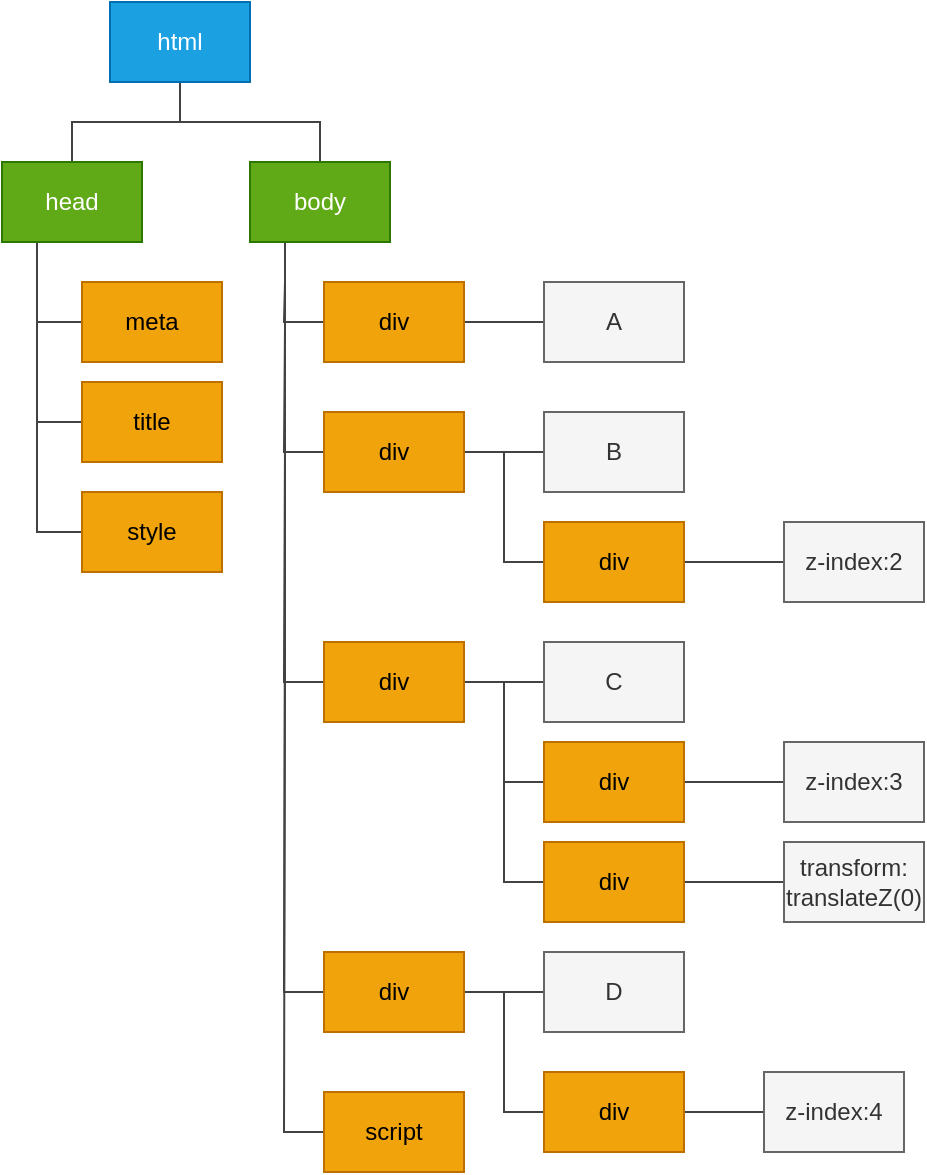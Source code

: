 <mxfile version="20.2.0" type="github" pages="5">
  <diagram id="cqBbQuSS3-Uf9aZOigUB" name="DOM树">
    <mxGraphModel dx="1833" dy="1032" grid="1" gridSize="10" guides="1" tooltips="1" connect="1" arrows="1" fold="1" page="1" pageScale="1" pageWidth="827" pageHeight="1169" math="0" shadow="0">
      <root>
        <mxCell id="0" />
        <mxCell id="1" parent="0" />
        <mxCell id="_slpMD2yPBIdlLu6vVVF-22" style="edgeStyle=orthogonalEdgeStyle;rounded=0;orthogonalLoop=1;jettySize=auto;html=1;exitX=0.5;exitY=1;exitDx=0;exitDy=0;endArrow=none;endFill=0;strokeColor=#424242;" parent="1" source="_slpMD2yPBIdlLu6vVVF-1" target="_slpMD2yPBIdlLu6vVVF-3" edge="1">
          <mxGeometry relative="1" as="geometry" />
        </mxCell>
        <mxCell id="_slpMD2yPBIdlLu6vVVF-23" style="edgeStyle=orthogonalEdgeStyle;rounded=0;orthogonalLoop=1;jettySize=auto;html=1;exitX=0.5;exitY=1;exitDx=0;exitDy=0;endArrow=none;endFill=0;strokeColor=#424242;" parent="1" source="_slpMD2yPBIdlLu6vVVF-1" target="_slpMD2yPBIdlLu6vVVF-2" edge="1">
          <mxGeometry relative="1" as="geometry" />
        </mxCell>
        <mxCell id="_slpMD2yPBIdlLu6vVVF-1" value="html" style="rounded=0;whiteSpace=wrap;html=1;fillColor=#1ba1e2;strokeColor=#006EAF;fontColor=#ffffff;" parent="1" vertex="1">
          <mxGeometry x="243" y="355" width="70" height="40" as="geometry" />
        </mxCell>
        <mxCell id="_slpMD2yPBIdlLu6vVVF-27" style="edgeStyle=orthogonalEdgeStyle;rounded=0;orthogonalLoop=1;jettySize=auto;html=1;exitX=0.25;exitY=1;exitDx=0;exitDy=0;entryX=0;entryY=0.5;entryDx=0;entryDy=0;endArrow=none;endFill=0;strokeColor=#424242;" parent="1" source="_slpMD2yPBIdlLu6vVVF-2" target="_slpMD2yPBIdlLu6vVVF-7" edge="1">
          <mxGeometry relative="1" as="geometry" />
        </mxCell>
        <mxCell id="_slpMD2yPBIdlLu6vVVF-28" style="edgeStyle=orthogonalEdgeStyle;rounded=0;orthogonalLoop=1;jettySize=auto;html=1;exitX=0.25;exitY=1;exitDx=0;exitDy=0;entryX=0;entryY=0.5;entryDx=0;entryDy=0;endArrow=none;endFill=0;strokeColor=#424242;" parent="1" source="_slpMD2yPBIdlLu6vVVF-2" target="_slpMD2yPBIdlLu6vVVF-8" edge="1">
          <mxGeometry relative="1" as="geometry" />
        </mxCell>
        <mxCell id="_slpMD2yPBIdlLu6vVVF-29" style="edgeStyle=orthogonalEdgeStyle;rounded=0;orthogonalLoop=1;jettySize=auto;html=1;exitX=0.25;exitY=1;exitDx=0;exitDy=0;entryX=0;entryY=0.5;entryDx=0;entryDy=0;endArrow=none;endFill=0;strokeColor=#424242;" parent="1" source="_slpMD2yPBIdlLu6vVVF-2" target="_slpMD2yPBIdlLu6vVVF-9" edge="1">
          <mxGeometry relative="1" as="geometry" />
        </mxCell>
        <mxCell id="_slpMD2yPBIdlLu6vVVF-30" style="edgeStyle=orthogonalEdgeStyle;rounded=0;orthogonalLoop=1;jettySize=auto;html=1;exitX=0.25;exitY=1;exitDx=0;exitDy=0;entryX=0;entryY=0.5;entryDx=0;entryDy=0;endArrow=none;endFill=0;strokeColor=#424242;" parent="1" source="_slpMD2yPBIdlLu6vVVF-2" target="_slpMD2yPBIdlLu6vVVF-11" edge="1">
          <mxGeometry relative="1" as="geometry" />
        </mxCell>
        <mxCell id="_slpMD2yPBIdlLu6vVVF-31" style="edgeStyle=orthogonalEdgeStyle;rounded=0;orthogonalLoop=1;jettySize=auto;html=1;exitX=0.25;exitY=1;exitDx=0;exitDy=0;entryX=0;entryY=0.5;entryDx=0;entryDy=0;endArrow=none;endFill=0;strokeColor=#424242;" parent="1" source="_slpMD2yPBIdlLu6vVVF-2" target="_slpMD2yPBIdlLu6vVVF-12" edge="1">
          <mxGeometry relative="1" as="geometry" />
        </mxCell>
        <mxCell id="_slpMD2yPBIdlLu6vVVF-2" value="body" style="rounded=0;whiteSpace=wrap;html=1;fillColor=#60a917;strokeColor=#2D7600;fontColor=#ffffff;" parent="1" vertex="1">
          <mxGeometry x="313" y="435" width="70" height="40" as="geometry" />
        </mxCell>
        <mxCell id="_slpMD2yPBIdlLu6vVVF-24" style="edgeStyle=orthogonalEdgeStyle;rounded=0;orthogonalLoop=1;jettySize=auto;html=1;exitX=0.25;exitY=1;exitDx=0;exitDy=0;entryX=0;entryY=0.5;entryDx=0;entryDy=0;endArrow=none;endFill=0;strokeColor=#424242;" parent="1" source="_slpMD2yPBIdlLu6vVVF-3" target="_slpMD2yPBIdlLu6vVVF-4" edge="1">
          <mxGeometry relative="1" as="geometry" />
        </mxCell>
        <mxCell id="_slpMD2yPBIdlLu6vVVF-25" style="edgeStyle=orthogonalEdgeStyle;rounded=0;orthogonalLoop=1;jettySize=auto;html=1;exitX=0.25;exitY=1;exitDx=0;exitDy=0;entryX=0;entryY=0.5;entryDx=0;entryDy=0;endArrow=none;endFill=0;strokeColor=#424242;" parent="1" source="_slpMD2yPBIdlLu6vVVF-3" target="_slpMD2yPBIdlLu6vVVF-5" edge="1">
          <mxGeometry relative="1" as="geometry" />
        </mxCell>
        <mxCell id="_slpMD2yPBIdlLu6vVVF-26" style="edgeStyle=orthogonalEdgeStyle;rounded=0;orthogonalLoop=1;jettySize=auto;html=1;exitX=0.25;exitY=1;exitDx=0;exitDy=0;entryX=0;entryY=0.5;entryDx=0;entryDy=0;endArrow=none;endFill=0;strokeColor=#424242;" parent="1" source="_slpMD2yPBIdlLu6vVVF-3" target="_slpMD2yPBIdlLu6vVVF-6" edge="1">
          <mxGeometry relative="1" as="geometry" />
        </mxCell>
        <mxCell id="_slpMD2yPBIdlLu6vVVF-3" value="head" style="rounded=0;whiteSpace=wrap;html=1;fillColor=#60a917;strokeColor=#2D7600;fontColor=#ffffff;" parent="1" vertex="1">
          <mxGeometry x="189" y="435" width="70" height="40" as="geometry" />
        </mxCell>
        <mxCell id="_slpMD2yPBIdlLu6vVVF-4" value="meta" style="rounded=0;whiteSpace=wrap;html=1;fillColor=#f0a30a;strokeColor=#BD7000;fontColor=#000000;" parent="1" vertex="1">
          <mxGeometry x="229" y="495" width="70" height="40" as="geometry" />
        </mxCell>
        <mxCell id="_slpMD2yPBIdlLu6vVVF-5" value="title" style="rounded=0;whiteSpace=wrap;html=1;fillColor=#f0a30a;strokeColor=#BD7000;fontColor=#000000;" parent="1" vertex="1">
          <mxGeometry x="229" y="545" width="70" height="40" as="geometry" />
        </mxCell>
        <mxCell id="_slpMD2yPBIdlLu6vVVF-6" value="style" style="rounded=0;whiteSpace=wrap;html=1;fillColor=#f0a30a;strokeColor=#BD7000;fontColor=#000000;" parent="1" vertex="1">
          <mxGeometry x="229" y="600" width="70" height="40" as="geometry" />
        </mxCell>
        <mxCell id="_slpMD2yPBIdlLu6vVVF-32" style="edgeStyle=orthogonalEdgeStyle;rounded=0;orthogonalLoop=1;jettySize=auto;html=1;exitX=1;exitY=0.5;exitDx=0;exitDy=0;entryX=0;entryY=0.5;entryDx=0;entryDy=0;endArrow=none;endFill=0;strokeColor=#424242;" parent="1" source="_slpMD2yPBIdlLu6vVVF-7" target="_slpMD2yPBIdlLu6vVVF-13" edge="1">
          <mxGeometry relative="1" as="geometry" />
        </mxCell>
        <mxCell id="_slpMD2yPBIdlLu6vVVF-7" value="div" style="rounded=0;whiteSpace=wrap;html=1;fillColor=#f0a30a;strokeColor=#BD7000;fontColor=#000000;" parent="1" vertex="1">
          <mxGeometry x="350" y="495" width="70" height="40" as="geometry" />
        </mxCell>
        <mxCell id="_slpMD2yPBIdlLu6vVVF-33" style="edgeStyle=orthogonalEdgeStyle;rounded=0;orthogonalLoop=1;jettySize=auto;html=1;exitX=1;exitY=0.5;exitDx=0;exitDy=0;endArrow=none;endFill=0;strokeColor=#424242;" parent="1" source="_slpMD2yPBIdlLu6vVVF-8" target="_slpMD2yPBIdlLu6vVVF-14" edge="1">
          <mxGeometry relative="1" as="geometry" />
        </mxCell>
        <mxCell id="_slpMD2yPBIdlLu6vVVF-36" style="edgeStyle=orthogonalEdgeStyle;rounded=0;orthogonalLoop=1;jettySize=auto;html=1;exitX=1;exitY=0.5;exitDx=0;exitDy=0;entryX=0;entryY=0.5;entryDx=0;entryDy=0;endArrow=none;endFill=0;strokeColor=#424242;" parent="1" source="_slpMD2yPBIdlLu6vVVF-8" target="_slpMD2yPBIdlLu6vVVF-15" edge="1">
          <mxGeometry relative="1" as="geometry" />
        </mxCell>
        <mxCell id="_slpMD2yPBIdlLu6vVVF-8" value="div" style="rounded=0;whiteSpace=wrap;html=1;fillColor=#f0a30a;strokeColor=#BD7000;fontColor=#000000;" parent="1" vertex="1">
          <mxGeometry x="350" y="560" width="70" height="40" as="geometry" />
        </mxCell>
        <mxCell id="_slpMD2yPBIdlLu6vVVF-38" style="edgeStyle=orthogonalEdgeStyle;rounded=0;orthogonalLoop=1;jettySize=auto;html=1;exitX=1;exitY=0.5;exitDx=0;exitDy=0;entryX=0;entryY=0.5;entryDx=0;entryDy=0;endArrow=none;endFill=0;strokeColor=#424242;" parent="1" source="_slpMD2yPBIdlLu6vVVF-9" target="_slpMD2yPBIdlLu6vVVF-17" edge="1">
          <mxGeometry relative="1" as="geometry" />
        </mxCell>
        <mxCell id="_slpMD2yPBIdlLu6vVVF-39" style="edgeStyle=orthogonalEdgeStyle;rounded=0;orthogonalLoop=1;jettySize=auto;html=1;exitX=1;exitY=0.5;exitDx=0;exitDy=0;entryX=0;entryY=0.5;entryDx=0;entryDy=0;endArrow=none;endFill=0;strokeColor=#424242;" parent="1" source="_slpMD2yPBIdlLu6vVVF-9" target="_slpMD2yPBIdlLu6vVVF-18" edge="1">
          <mxGeometry relative="1" as="geometry" />
        </mxCell>
        <mxCell id="_slpMD2yPBIdlLu6vVVF-40" style="edgeStyle=orthogonalEdgeStyle;rounded=0;orthogonalLoop=1;jettySize=auto;html=1;exitX=1;exitY=0.5;exitDx=0;exitDy=0;entryX=0;entryY=0.5;entryDx=0;entryDy=0;endArrow=none;endFill=0;strokeColor=#424242;" parent="1" source="_slpMD2yPBIdlLu6vVVF-9" target="_slpMD2yPBIdlLu6vVVF-19" edge="1">
          <mxGeometry relative="1" as="geometry" />
        </mxCell>
        <mxCell id="_slpMD2yPBIdlLu6vVVF-9" value="div" style="rounded=0;whiteSpace=wrap;html=1;fillColor=#f0a30a;strokeColor=#BD7000;fontColor=#000000;" parent="1" vertex="1">
          <mxGeometry x="350" y="675" width="70" height="40" as="geometry" />
        </mxCell>
        <mxCell id="_slpMD2yPBIdlLu6vVVF-46" style="edgeStyle=orthogonalEdgeStyle;rounded=0;orthogonalLoop=1;jettySize=auto;html=1;exitX=1;exitY=0.5;exitDx=0;exitDy=0;entryX=0;entryY=0.5;entryDx=0;entryDy=0;endArrow=none;endFill=0;strokeColor=#424242;" parent="1" source="_slpMD2yPBIdlLu6vVVF-11" target="_slpMD2yPBIdlLu6vVVF-43" edge="1">
          <mxGeometry relative="1" as="geometry" />
        </mxCell>
        <mxCell id="_slpMD2yPBIdlLu6vVVF-47" style="edgeStyle=orthogonalEdgeStyle;rounded=0;orthogonalLoop=1;jettySize=auto;html=1;exitX=1;exitY=0.5;exitDx=0;exitDy=0;entryX=0;entryY=0.5;entryDx=0;entryDy=0;endArrow=none;endFill=0;strokeColor=#424242;" parent="1" source="_slpMD2yPBIdlLu6vVVF-11" target="_slpMD2yPBIdlLu6vVVF-44" edge="1">
          <mxGeometry relative="1" as="geometry" />
        </mxCell>
        <mxCell id="_slpMD2yPBIdlLu6vVVF-11" value="div" style="rounded=0;whiteSpace=wrap;html=1;fillColor=#f0a30a;strokeColor=#BD7000;fontColor=#000000;" parent="1" vertex="1">
          <mxGeometry x="350" y="830" width="70" height="40" as="geometry" />
        </mxCell>
        <mxCell id="_slpMD2yPBIdlLu6vVVF-12" value="script" style="rounded=0;whiteSpace=wrap;html=1;fillColor=#f0a30a;strokeColor=#BD7000;fontColor=#000000;" parent="1" vertex="1">
          <mxGeometry x="350" y="900" width="70" height="40" as="geometry" />
        </mxCell>
        <mxCell id="_slpMD2yPBIdlLu6vVVF-13" value="A" style="rounded=0;whiteSpace=wrap;html=1;fillColor=#f5f5f5;strokeColor=#666666;fontColor=#333333;" parent="1" vertex="1">
          <mxGeometry x="460" y="495" width="70" height="40" as="geometry" />
        </mxCell>
        <mxCell id="_slpMD2yPBIdlLu6vVVF-14" value="B" style="rounded=0;whiteSpace=wrap;html=1;fillColor=#f5f5f5;strokeColor=#666666;fontColor=#333333;" parent="1" vertex="1">
          <mxGeometry x="460" y="560" width="70" height="40" as="geometry" />
        </mxCell>
        <mxCell id="_slpMD2yPBIdlLu6vVVF-37" style="edgeStyle=orthogonalEdgeStyle;rounded=0;orthogonalLoop=1;jettySize=auto;html=1;exitX=1;exitY=0.5;exitDx=0;exitDy=0;endArrow=none;endFill=0;strokeColor=#424242;" parent="1" source="_slpMD2yPBIdlLu6vVVF-15" target="_slpMD2yPBIdlLu6vVVF-16" edge="1">
          <mxGeometry relative="1" as="geometry" />
        </mxCell>
        <mxCell id="_slpMD2yPBIdlLu6vVVF-15" value="div" style="rounded=0;whiteSpace=wrap;html=1;fillColor=#f0a30a;strokeColor=#BD7000;fontColor=#000000;" parent="1" vertex="1">
          <mxGeometry x="460" y="615" width="70" height="40" as="geometry" />
        </mxCell>
        <mxCell id="_slpMD2yPBIdlLu6vVVF-16" value="z-index:2" style="rounded=0;whiteSpace=wrap;html=1;fillColor=#f5f5f5;strokeColor=#666666;fontColor=#333333;" parent="1" vertex="1">
          <mxGeometry x="580" y="615" width="70" height="40" as="geometry" />
        </mxCell>
        <mxCell id="_slpMD2yPBIdlLu6vVVF-17" value="C" style="rounded=0;whiteSpace=wrap;html=1;fillColor=#f5f5f5;strokeColor=#666666;fontColor=#333333;" parent="1" vertex="1">
          <mxGeometry x="460" y="675" width="70" height="40" as="geometry" />
        </mxCell>
        <mxCell id="_slpMD2yPBIdlLu6vVVF-41" style="edgeStyle=orthogonalEdgeStyle;rounded=0;orthogonalLoop=1;jettySize=auto;html=1;exitX=1;exitY=0.5;exitDx=0;exitDy=0;entryX=0;entryY=0.5;entryDx=0;entryDy=0;endArrow=none;endFill=0;strokeColor=#424242;" parent="1" source="_slpMD2yPBIdlLu6vVVF-18" target="_slpMD2yPBIdlLu6vVVF-20" edge="1">
          <mxGeometry relative="1" as="geometry" />
        </mxCell>
        <mxCell id="_slpMD2yPBIdlLu6vVVF-18" value="div" style="rounded=0;whiteSpace=wrap;html=1;fillColor=#f0a30a;strokeColor=#BD7000;fontColor=#000000;" parent="1" vertex="1">
          <mxGeometry x="460" y="725" width="70" height="40" as="geometry" />
        </mxCell>
        <mxCell id="_slpMD2yPBIdlLu6vVVF-42" style="edgeStyle=orthogonalEdgeStyle;rounded=0;orthogonalLoop=1;jettySize=auto;html=1;exitX=1;exitY=0.5;exitDx=0;exitDy=0;entryX=0;entryY=0.5;entryDx=0;entryDy=0;endArrow=none;endFill=0;strokeColor=#424242;" parent="1" source="_slpMD2yPBIdlLu6vVVF-19" target="_slpMD2yPBIdlLu6vVVF-21" edge="1">
          <mxGeometry relative="1" as="geometry" />
        </mxCell>
        <mxCell id="_slpMD2yPBIdlLu6vVVF-19" value="div" style="rounded=0;whiteSpace=wrap;html=1;fillColor=#f0a30a;strokeColor=#BD7000;fontColor=#000000;" parent="1" vertex="1">
          <mxGeometry x="460" y="775" width="70" height="40" as="geometry" />
        </mxCell>
        <mxCell id="_slpMD2yPBIdlLu6vVVF-20" value="z-index:3" style="rounded=0;whiteSpace=wrap;html=1;fillColor=#f5f5f5;strokeColor=#666666;fontColor=#333333;" parent="1" vertex="1">
          <mxGeometry x="580" y="725" width="70" height="40" as="geometry" />
        </mxCell>
        <mxCell id="_slpMD2yPBIdlLu6vVVF-21" value="transform: translateZ(0)" style="rounded=0;whiteSpace=wrap;html=1;fillColor=#f5f5f5;strokeColor=#666666;fontColor=#333333;" parent="1" vertex="1">
          <mxGeometry x="580" y="775" width="70" height="40" as="geometry" />
        </mxCell>
        <mxCell id="_slpMD2yPBIdlLu6vVVF-43" value="D" style="rounded=0;whiteSpace=wrap;html=1;fillColor=#f5f5f5;strokeColor=#666666;fontColor=#333333;" parent="1" vertex="1">
          <mxGeometry x="460" y="830" width="70" height="40" as="geometry" />
        </mxCell>
        <mxCell id="_slpMD2yPBIdlLu6vVVF-48" style="edgeStyle=orthogonalEdgeStyle;rounded=0;orthogonalLoop=1;jettySize=auto;html=1;exitX=1;exitY=0.5;exitDx=0;exitDy=0;endArrow=none;endFill=0;strokeColor=#424242;" parent="1" source="_slpMD2yPBIdlLu6vVVF-44" target="_slpMD2yPBIdlLu6vVVF-45" edge="1">
          <mxGeometry relative="1" as="geometry" />
        </mxCell>
        <mxCell id="_slpMD2yPBIdlLu6vVVF-44" value="div" style="rounded=0;whiteSpace=wrap;html=1;fillColor=#f0a30a;strokeColor=#BD7000;fontColor=#000000;" parent="1" vertex="1">
          <mxGeometry x="460" y="890" width="70" height="40" as="geometry" />
        </mxCell>
        <mxCell id="_slpMD2yPBIdlLu6vVVF-45" value="z-index:4" style="rounded=0;whiteSpace=wrap;html=1;fillColor=#f5f5f5;strokeColor=#666666;fontColor=#333333;" parent="1" vertex="1">
          <mxGeometry x="570" y="890" width="70" height="40" as="geometry" />
        </mxCell>
      </root>
    </mxGraphModel>
  </diagram>
  <diagram id="itgHeRvfwTnz0lx7kyFg" name="CSSOM">
    <mxGraphModel dx="881" dy="582" grid="1" gridSize="10" guides="1" tooltips="1" connect="1" arrows="1" fold="1" page="1" pageScale="1" pageWidth="827" pageHeight="1169" math="0" shadow="0">
      <root>
        <mxCell id="0" />
        <mxCell id="1" parent="0" />
      </root>
    </mxGraphModel>
  </diagram>
  <diagram id="9dJqtUXH3qg3rvyK4yhT" name="Layout">
    <mxGraphModel dx="1833" dy="1032" grid="1" gridSize="10" guides="1" tooltips="1" connect="1" arrows="1" fold="1" page="1" pageScale="1" pageWidth="827" pageHeight="1169" math="0" shadow="0">
      <root>
        <mxCell id="0" />
        <mxCell id="1" parent="0" />
      </root>
    </mxGraphModel>
  </diagram>
  <diagram id="qGRqYbZmy4ZBFnJhVVfw" name="Layer">
    <mxGraphModel dx="1833" dy="1032" grid="1" gridSize="10" guides="1" tooltips="1" connect="1" arrows="1" fold="1" page="1" pageScale="1" pageWidth="827" pageHeight="1169" math="0" shadow="0">
      <root>
        <mxCell id="0" />
        <mxCell id="1" parent="0" />
        <mxCell id="UjwPn27SOlKaVNEP6Z4F-4" style="edgeStyle=orthogonalEdgeStyle;rounded=0;orthogonalLoop=1;jettySize=auto;html=1;exitX=0.25;exitY=1;exitDx=0;exitDy=0;entryX=0;entryY=0.5;entryDx=0;entryDy=0;endArrow=none;endFill=0;strokeColor=#424242;" parent="1" source="UjwPn27SOlKaVNEP6Z4F-1" target="UjwPn27SOlKaVNEP6Z4F-2" edge="1">
          <mxGeometry relative="1" as="geometry" />
        </mxCell>
        <mxCell id="UjwPn27SOlKaVNEP6Z4F-5" style="edgeStyle=orthogonalEdgeStyle;rounded=0;orthogonalLoop=1;jettySize=auto;html=1;exitX=0.25;exitY=1;exitDx=0;exitDy=0;entryX=0;entryY=0.5;entryDx=0;entryDy=0;endArrow=none;endFill=0;strokeColor=#424242;" parent="1" source="UjwPn27SOlKaVNEP6Z4F-1" target="UjwPn27SOlKaVNEP6Z4F-3" edge="1">
          <mxGeometry relative="1" as="geometry" />
        </mxCell>
        <mxCell id="UjwPn27SOlKaVNEP6Z4F-1" value="Layer(document)" style="rounded=0;whiteSpace=wrap;html=1;fillColor=#dae8fc;strokeColor=#6c8ebf;" parent="1" vertex="1">
          <mxGeometry x="100" y="140" width="120" height="60" as="geometry" />
        </mxCell>
        <mxCell id="UjwPn27SOlKaVNEP6Z4F-2" value="Layer(div#c)" style="rounded=0;whiteSpace=wrap;html=1;fillColor=#dae8fc;strokeColor=#6c8ebf;" parent="1" vertex="1">
          <mxGeometry x="156" y="220" width="120" height="60" as="geometry" />
        </mxCell>
        <mxCell id="UjwPn27SOlKaVNEP6Z4F-3" value="Layer(div#d)" style="rounded=0;whiteSpace=wrap;html=1;fillColor=#dae8fc;strokeColor=#6c8ebf;" parent="1" vertex="1">
          <mxGeometry x="160" y="310" width="120" height="60" as="geometry" />
        </mxCell>
        <mxCell id="UjwPn27SOlKaVNEP6Z4F-6" value="" style="rounded=0;whiteSpace=wrap;html=1;" parent="1" vertex="1">
          <mxGeometry x="40" y="510" width="270" height="240" as="geometry" />
        </mxCell>
        <mxCell id="UjwPn27SOlKaVNEP6Z4F-7" value="" style="rounded=0;whiteSpace=wrap;html=1;" parent="1" vertex="1">
          <mxGeometry x="380" y="510" width="240" height="240" as="geometry" />
        </mxCell>
        <mxCell id="UjwPn27SOlKaVNEP6Z4F-8" value="渲染进程" style="text;html=1;align=center;verticalAlign=middle;resizable=0;points=[];autosize=1;strokeColor=none;fillColor=none;" parent="1" vertex="1">
          <mxGeometry x="40" y="510" width="70" height="30" as="geometry" />
        </mxCell>
        <mxCell id="UjwPn27SOlKaVNEP6Z4F-9" value="GPU进程" style="text;html=1;align=center;verticalAlign=middle;resizable=0;points=[];autosize=1;strokeColor=none;fillColor=none;" parent="1" vertex="1">
          <mxGeometry x="380" y="510" width="70" height="30" as="geometry" />
        </mxCell>
        <mxCell id="UjwPn27SOlKaVNEP6Z4F-31" style="edgeStyle=orthogonalEdgeStyle;rounded=0;orthogonalLoop=1;jettySize=auto;html=1;exitX=0.25;exitY=0;exitDx=0;exitDy=0;endArrow=classic;endFill=1;strokeColor=#424242;strokeWidth=1;curved=1;" parent="1" source="UjwPn27SOlKaVNEP6Z4F-10" target="UjwPn27SOlKaVNEP6Z4F-26" edge="1">
          <mxGeometry relative="1" as="geometry">
            <Array as="points">
              <mxPoint x="75" y="550" />
            </Array>
          </mxGeometry>
        </mxCell>
        <mxCell id="UjwPn27SOlKaVNEP6Z4F-41" style="edgeStyle=none;rounded=0;orthogonalLoop=1;jettySize=auto;html=1;exitX=1;exitY=0.75;exitDx=0;exitDy=0;endArrow=classic;endFill=1;strokeColor=#424242;strokeWidth=1;" parent="1" source="UjwPn27SOlKaVNEP6Z4F-10" target="UjwPn27SOlKaVNEP6Z4F-40" edge="1">
          <mxGeometry relative="1" as="geometry" />
        </mxCell>
        <mxCell id="UjwPn27SOlKaVNEP6Z4F-10" value="" style="rounded=0;whiteSpace=wrap;html=1;fillColor=#d5e8d4;strokeColor=#82b366;" parent="1" vertex="1">
          <mxGeometry x="50" y="585" width="100" height="150" as="geometry" />
        </mxCell>
        <mxCell id="UjwPn27SOlKaVNEP6Z4F-13" value="" style="endArrow=none;html=1;rounded=0;strokeColor=#d6b656;fillColor=#fff2cc;strokeWidth=3;" parent="1" edge="1">
          <mxGeometry width="50" height="50" relative="1" as="geometry">
            <mxPoint x="35" y="650.5" as="sourcePoint" />
            <mxPoint x="165" y="650" as="targetPoint" />
          </mxGeometry>
        </mxCell>
        <mxCell id="UjwPn27SOlKaVNEP6Z4F-15" value="" style="endArrow=none;html=1;rounded=0;strokeColor=#d6b656;strokeWidth=3;fillColor=#fff2cc;" parent="1" edge="1">
          <mxGeometry width="50" height="50" relative="1" as="geometry">
            <mxPoint x="99.63" y="575" as="sourcePoint" />
            <mxPoint x="99.63" y="745" as="targetPoint" />
          </mxGeometry>
        </mxCell>
        <mxCell id="UjwPn27SOlKaVNEP6Z4F-17" value="tile" style="text;html=1;align=center;verticalAlign=middle;resizable=0;points=[];autosize=1;strokeColor=none;fillColor=none;" parent="1" vertex="1">
          <mxGeometry x="55" y="610" width="40" height="30" as="geometry" />
        </mxCell>
        <mxCell id="UjwPn27SOlKaVNEP6Z4F-18" value="tile" style="text;html=1;align=center;verticalAlign=middle;resizable=0;points=[];autosize=1;strokeColor=none;fillColor=none;" parent="1" vertex="1">
          <mxGeometry x="100" y="610" width="40" height="30" as="geometry" />
        </mxCell>
        <mxCell id="UjwPn27SOlKaVNEP6Z4F-19" value="tile" style="text;html=1;align=center;verticalAlign=middle;resizable=0;points=[];autosize=1;strokeColor=none;fillColor=none;" parent="1" vertex="1">
          <mxGeometry x="55" y="670" width="40" height="30" as="geometry" />
        </mxCell>
        <mxCell id="UjwPn27SOlKaVNEP6Z4F-20" value="tile" style="text;html=1;align=center;verticalAlign=middle;resizable=0;points=[];autosize=1;strokeColor=none;fillColor=none;" parent="1" vertex="1">
          <mxGeometry x="100" y="670" width="40" height="30" as="geometry" />
        </mxCell>
        <mxCell id="UjwPn27SOlKaVNEP6Z4F-26" value="栅格化线程" style="text;html=1;align=center;verticalAlign=middle;resizable=0;points=[];autosize=1;strokeColor=none;fillColor=none;" parent="1" vertex="1">
          <mxGeometry x="195" y="530" width="80" height="30" as="geometry" />
        </mxCell>
        <mxCell id="UjwPn27SOlKaVNEP6Z4F-27" value="bit" style="whiteSpace=wrap;html=1;aspect=fixed;fillColor=#dae8fc;strokeColor=#6c8ebf;" parent="1" vertex="1">
          <mxGeometry x="410" y="550" width="30" height="30" as="geometry" />
        </mxCell>
        <mxCell id="UjwPn27SOlKaVNEP6Z4F-33" style="edgeStyle=orthogonalEdgeStyle;curved=1;rounded=0;orthogonalLoop=1;jettySize=auto;html=1;exitX=1;exitY=0.5;exitDx=0;exitDy=0;entryX=0;entryY=0.25;entryDx=0;entryDy=0;endArrow=classic;endFill=1;strokeColor=#424242;strokeWidth=1;" parent="1" source="UjwPn27SOlKaVNEP6Z4F-28" target="UjwPn27SOlKaVNEP6Z4F-7" edge="1">
          <mxGeometry relative="1" as="geometry" />
        </mxCell>
        <mxCell id="UjwPn27SOlKaVNEP6Z4F-28" value="bit" style="whiteSpace=wrap;html=1;aspect=fixed;fillColor=#dae8fc;strokeColor=#6c8ebf;" parent="1" vertex="1">
          <mxGeometry x="210" y="630" width="30" height="30" as="geometry" />
        </mxCell>
        <mxCell id="UjwPn27SOlKaVNEP6Z4F-21" value="" style="endArrow=none;dashed=1;html=1;rounded=0;strokeColor=#424242;strokeWidth=3;" parent="1" edge="1">
          <mxGeometry width="50" height="50" relative="1" as="geometry">
            <mxPoint x="180" y="564" as="sourcePoint" />
            <mxPoint x="290" y="564" as="targetPoint" />
          </mxGeometry>
        </mxCell>
        <mxCell id="UjwPn27SOlKaVNEP6Z4F-22" value="" style="endArrow=none;dashed=1;html=1;rounded=0;strokeColor=#424242;strokeWidth=3;" parent="1" edge="1">
          <mxGeometry width="50" height="50" relative="1" as="geometry">
            <mxPoint x="180" y="574" as="sourcePoint" />
            <mxPoint x="290" y="574" as="targetPoint" />
          </mxGeometry>
        </mxCell>
        <mxCell id="UjwPn27SOlKaVNEP6Z4F-23" value="" style="endArrow=none;dashed=1;html=1;rounded=0;strokeColor=#424242;strokeWidth=3;" parent="1" edge="1">
          <mxGeometry width="50" height="50" relative="1" as="geometry">
            <mxPoint x="180" y="584" as="sourcePoint" />
            <mxPoint x="290" y="584" as="targetPoint" />
          </mxGeometry>
        </mxCell>
        <mxCell id="UjwPn27SOlKaVNEP6Z4F-32" value="" style="endArrow=classic;html=1;rounded=0;strokeColor=#424242;strokeWidth=1;curved=1;entryX=0.5;entryY=0;entryDx=0;entryDy=0;" parent="1" target="UjwPn27SOlKaVNEP6Z4F-28" edge="1">
          <mxGeometry width="50" height="50" relative="1" as="geometry">
            <mxPoint x="230" y="590" as="sourcePoint" />
            <mxPoint x="420" y="510" as="targetPoint" />
          </mxGeometry>
        </mxCell>
        <mxCell id="UjwPn27SOlKaVNEP6Z4F-34" value="bit" style="whiteSpace=wrap;html=1;aspect=fixed;fillColor=#dae8fc;strokeColor=#6c8ebf;" parent="1" vertex="1">
          <mxGeometry x="410" y="580" width="30" height="30" as="geometry" />
        </mxCell>
        <mxCell id="UjwPn27SOlKaVNEP6Z4F-35" value="bit" style="whiteSpace=wrap;html=1;aspect=fixed;fillColor=#dae8fc;strokeColor=#6c8ebf;" parent="1" vertex="1">
          <mxGeometry x="470" y="550" width="30" height="30" as="geometry" />
        </mxCell>
        <mxCell id="UjwPn27SOlKaVNEP6Z4F-36" value="bit" style="whiteSpace=wrap;html=1;aspect=fixed;fillColor=#dae8fc;strokeColor=#6c8ebf;" parent="1" vertex="1">
          <mxGeometry x="440" y="580" width="30" height="30" as="geometry" />
        </mxCell>
        <mxCell id="UjwPn27SOlKaVNEP6Z4F-37" value="bit" style="whiteSpace=wrap;html=1;aspect=fixed;fillColor=#dae8fc;strokeColor=#6c8ebf;" parent="1" vertex="1">
          <mxGeometry x="440" y="550" width="30" height="30" as="geometry" />
        </mxCell>
        <mxCell id="UjwPn27SOlKaVNEP6Z4F-38" value="bit" style="whiteSpace=wrap;html=1;aspect=fixed;fillColor=#dae8fc;strokeColor=#6c8ebf;" parent="1" vertex="1">
          <mxGeometry x="470" y="580" width="30" height="30" as="geometry" />
        </mxCell>
        <mxCell id="UjwPn27SOlKaVNEP6Z4F-42" style="edgeStyle=none;rounded=0;orthogonalLoop=1;jettySize=auto;html=1;exitX=0.5;exitY=0;exitDx=0;exitDy=0;entryX=0.5;entryY=1;entryDx=0;entryDy=0;endArrow=classic;endFill=1;strokeColor=#424242;strokeWidth=1;" parent="1" source="UjwPn27SOlKaVNEP6Z4F-40" target="UjwPn27SOlKaVNEP6Z4F-38" edge="1">
          <mxGeometry relative="1" as="geometry" />
        </mxCell>
        <mxCell id="UjwPn27SOlKaVNEP6Z4F-40" value="tile" style="whiteSpace=wrap;html=1;aspect=fixed;" parent="1" vertex="1">
          <mxGeometry x="450" y="660" width="70" height="70" as="geometry" />
        </mxCell>
        <mxCell id="UjwPn27SOlKaVNEP6Z4F-44" value="1" style="text;html=1;align=center;verticalAlign=middle;resizable=0;points=[];autosize=1;strokeColor=none;fillColor=none;" parent="1" vertex="1">
          <mxGeometry x="120" y="530" width="30" height="30" as="geometry" />
        </mxCell>
        <mxCell id="UjwPn27SOlKaVNEP6Z4F-45" value="2" style="text;html=1;align=center;verticalAlign=middle;resizable=0;points=[];autosize=1;strokeColor=none;fillColor=none;" parent="1" vertex="1">
          <mxGeometry x="205" y="585" width="30" height="30" as="geometry" />
        </mxCell>
        <mxCell id="UjwPn27SOlKaVNEP6Z4F-46" value="3" style="text;html=1;align=center;verticalAlign=middle;resizable=0;points=[];autosize=1;strokeColor=none;fillColor=none;" parent="1" vertex="1">
          <mxGeometry x="320" y="550" width="30" height="30" as="geometry" />
        </mxCell>
        <mxCell id="UjwPn27SOlKaVNEP6Z4F-47" value="2" style="text;html=1;align=center;verticalAlign=middle;resizable=0;points=[];autosize=1;strokeColor=none;fillColor=none;" parent="1" vertex="1">
          <mxGeometry x="480" y="630" width="30" height="30" as="geometry" />
        </mxCell>
        <mxCell id="UjwPn27SOlKaVNEP6Z4F-48" value="1" style="text;html=1;align=center;verticalAlign=middle;resizable=0;points=[];autosize=1;strokeColor=none;fillColor=none;" parent="1" vertex="1">
          <mxGeometry x="210" y="670" width="30" height="30" as="geometry" />
        </mxCell>
      </root>
    </mxGraphModel>
  </diagram>
  <diagram id="o7FFtCWYaWKLg9v44D1a" name="合成">
    <mxGraphModel dx="1833" dy="1032" grid="1" gridSize="10" guides="1" tooltips="1" connect="1" arrows="1" fold="1" page="1" pageScale="1" pageWidth="827" pageHeight="1169" math="0" shadow="0">
      <root>
        <mxCell id="0" />
        <mxCell id="1" parent="0" />
        <mxCell id="Ipa83M65-tVTmhWOaURK-9" value="" style="group;fillColor=#d5e8d4;strokeColor=#82b366;" vertex="1" connectable="0" parent="1">
          <mxGeometry x="35" y="300" width="225" height="190" as="geometry" />
        </mxCell>
        <mxCell id="Ipa83M65-tVTmhWOaURK-8" value="" style="rounded=0;whiteSpace=wrap;html=1;fillColor=#d5e8d4;strokeColor=#82b366;" vertex="1" parent="Ipa83M65-tVTmhWOaURK-9">
          <mxGeometry x="-18.367" y="-10" width="243.367" height="200" as="geometry" />
        </mxCell>
        <mxCell id="Ipa83M65-tVTmhWOaURK-6" value="" style="whiteSpace=wrap;html=1;aspect=fixed;fillColor=#dae8fc;strokeColor=#6c8ebf;" vertex="1" parent="Ipa83M65-tVTmhWOaURK-9">
          <mxGeometry width="144.34" height="144.34" as="geometry" />
        </mxCell>
        <mxCell id="Ipa83M65-tVTmhWOaURK-3" value="tile&lt;br&gt;(Draw Quads)" style="rounded=0;whiteSpace=wrap;html=1;fillColor=#fff2cc;strokeColor=#d6b656;" vertex="1" parent="Ipa83M65-tVTmhWOaURK-9">
          <mxGeometry x="13.776" y="40" width="73.469" height="50" as="geometry" />
        </mxCell>
        <mxCell id="Ipa83M65-tVTmhWOaURK-4" value="tile&lt;br&gt;(Draw Quads)" style="rounded=0;whiteSpace=wrap;html=1;fillColor=#fff2cc;strokeColor=#d6b656;" vertex="1" parent="Ipa83M65-tVTmhWOaURK-9">
          <mxGeometry x="68.878" y="30" width="73.469" height="50" as="geometry" />
        </mxCell>
        <mxCell id="Ipa83M65-tVTmhWOaURK-5" value="tile&lt;br&gt;(Draw Quads)" style="rounded=0;whiteSpace=wrap;html=1;fillColor=#fff2cc;strokeColor=#d6b656;" vertex="1" parent="Ipa83M65-tVTmhWOaURK-9">
          <mxGeometry x="41.327" y="80" width="73.469" height="50" as="geometry" />
        </mxCell>
        <mxCell id="Ipa83M65-tVTmhWOaURK-7" value="合成帧" style="text;html=1;align=center;verticalAlign=middle;resizable=0;points=[];autosize=1;strokeColor=none;fillColor=none;" vertex="1" parent="Ipa83M65-tVTmhWOaURK-9">
          <mxGeometry x="14.592" width="60" height="30" as="geometry" />
        </mxCell>
        <mxCell id="Ipa83M65-tVTmhWOaURK-10" value="合&lt;br&gt;成&lt;br&gt;线&lt;br&gt;程" style="text;html=1;align=center;verticalAlign=middle;resizable=0;points=[];autosize=1;strokeColor=none;fillColor=none;" vertex="1" parent="Ipa83M65-tVTmhWOaURK-9">
          <mxGeometry x="175" y="30" width="40" height="70" as="geometry" />
        </mxCell>
        <mxCell id="Ipa83M65-tVTmhWOaURK-15" style="edgeStyle=orthogonalEdgeStyle;rounded=0;orthogonalLoop=1;jettySize=auto;html=1;exitX=1;exitY=0.5;exitDx=0;exitDy=0;entryX=0;entryY=0.25;entryDx=0;entryDy=0;" edge="1" parent="1" source="Ipa83M65-tVTmhWOaURK-11" target="Ipa83M65-tVTmhWOaURK-14">
          <mxGeometry relative="1" as="geometry" />
        </mxCell>
        <mxCell id="Ipa83M65-tVTmhWOaURK-11" value="浏览器主进程UI线程" style="rounded=0;whiteSpace=wrap;html=1;fillColor=#d5e8d4;strokeColor=#82b366;" vertex="1" parent="1">
          <mxGeometry x="47.17" y="560" width="120" height="60" as="geometry" />
        </mxCell>
        <mxCell id="Ipa83M65-tVTmhWOaURK-12" style="edgeStyle=orthogonalEdgeStyle;rounded=0;orthogonalLoop=1;jettySize=auto;html=1;exitX=0.5;exitY=1;exitDx=0;exitDy=0;" edge="1" parent="1" source="Ipa83M65-tVTmhWOaURK-6" target="Ipa83M65-tVTmhWOaURK-11">
          <mxGeometry relative="1" as="geometry" />
        </mxCell>
        <mxCell id="Ipa83M65-tVTmhWOaURK-13" value="提交合成帧" style="text;html=1;align=center;verticalAlign=middle;resizable=0;points=[];autosize=1;strokeColor=none;fillColor=none;" vertex="1" parent="1">
          <mxGeometry x="107.5" y="510" width="80" height="30" as="geometry" />
        </mxCell>
        <mxCell id="Ipa83M65-tVTmhWOaURK-26" style="edgeStyle=orthogonalEdgeStyle;rounded=0;orthogonalLoop=1;jettySize=auto;html=1;exitX=1;exitY=0.25;exitDx=0;exitDy=0;" edge="1" parent="1" source="Ipa83M65-tVTmhWOaURK-14" target="Ipa83M65-tVTmhWOaURK-25">
          <mxGeometry relative="1" as="geometry" />
        </mxCell>
        <mxCell id="Ipa83M65-tVTmhWOaURK-14" value="" style="rounded=0;whiteSpace=wrap;html=1;fillColor=#d5e8d4;strokeColor=#82b366;" vertex="1" parent="1">
          <mxGeometry x="270" y="560" width="180" height="120" as="geometry" />
        </mxCell>
        <mxCell id="Ipa83M65-tVTmhWOaURK-16" value="提交合成帧" style="text;html=1;align=center;verticalAlign=middle;resizable=0;points=[];autosize=1;strokeColor=none;fillColor=none;" vertex="1" parent="1">
          <mxGeometry x="175" y="590" width="80" height="30" as="geometry" />
        </mxCell>
        <mxCell id="Ipa83M65-tVTmhWOaURK-17" value="bit" style="whiteSpace=wrap;html=1;aspect=fixed;fillColor=#fff2cc;strokeColor=#d6b656;" vertex="1" parent="1">
          <mxGeometry x="400" y="565" width="40" height="40" as="geometry" />
        </mxCell>
        <mxCell id="Ipa83M65-tVTmhWOaURK-21" value="bit" style="whiteSpace=wrap;html=1;aspect=fixed;fillColor=#fff2cc;strokeColor=#d6b656;" vertex="1" parent="1">
          <mxGeometry x="400" y="605" width="40" height="40" as="geometry" />
        </mxCell>
        <mxCell id="Ipa83M65-tVTmhWOaURK-22" value="bit" style="whiteSpace=wrap;html=1;aspect=fixed;fillColor=#fff2cc;strokeColor=#d6b656;" vertex="1" parent="1">
          <mxGeometry x="360" y="605" width="40" height="40" as="geometry" />
        </mxCell>
        <mxCell id="Ipa83M65-tVTmhWOaURK-23" value="bit" style="whiteSpace=wrap;html=1;aspect=fixed;fillColor=#fff2cc;strokeColor=#d6b656;" vertex="1" parent="1">
          <mxGeometry x="360" y="565" width="40" height="40" as="geometry" />
        </mxCell>
        <mxCell id="Ipa83M65-tVTmhWOaURK-24" value="GPU进程" style="text;html=1;align=center;verticalAlign=middle;resizable=0;points=[];autosize=1;strokeColor=none;fillColor=none;" vertex="1" parent="1">
          <mxGeometry x="280" y="620" width="70" height="30" as="geometry" />
        </mxCell>
        <mxCell id="Ipa83M65-tVTmhWOaURK-25" value="显示图像" style="rounded=0;whiteSpace=wrap;html=1;fillColor=#d5e8d4;strokeColor=#82b366;" vertex="1" parent="1">
          <mxGeometry x="520" y="560" width="120" height="60" as="geometry" />
        </mxCell>
      </root>
    </mxGraphModel>
  </diagram>
</mxfile>
